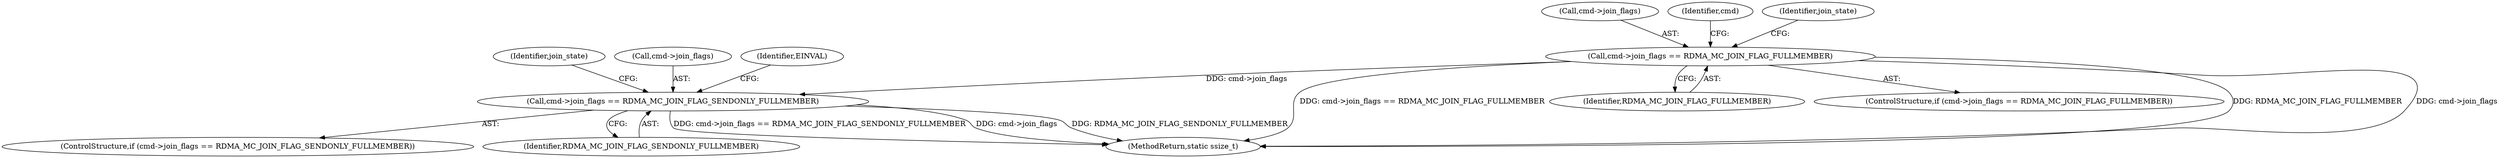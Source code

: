 digraph "0_linux_cb2595c1393b4a5211534e6f0a0fbad369e21ad8_0@pointer" {
"1000138" [label="(Call,cmd->join_flags == RDMA_MC_JOIN_FLAG_FULLMEMBER)"];
"1000149" [label="(Call,cmd->join_flags == RDMA_MC_JOIN_FLAG_SENDONLY_FULLMEMBER)"];
"1000139" [label="(Call,cmd->join_flags)"];
"1000153" [label="(Identifier,RDMA_MC_JOIN_FLAG_SENDONLY_FULLMEMBER)"];
"1000155" [label="(Identifier,join_state)"];
"1000150" [label="(Call,cmd->join_flags)"];
"1000319" [label="(MethodReturn,static ssize_t)"];
"1000161" [label="(Identifier,EINVAL)"];
"1000142" [label="(Identifier,RDMA_MC_JOIN_FLAG_FULLMEMBER)"];
"1000151" [label="(Identifier,cmd)"];
"1000148" [label="(ControlStructure,if (cmd->join_flags == RDMA_MC_JOIN_FLAG_SENDONLY_FULLMEMBER))"];
"1000138" [label="(Call,cmd->join_flags == RDMA_MC_JOIN_FLAG_FULLMEMBER)"];
"1000149" [label="(Call,cmd->join_flags == RDMA_MC_JOIN_FLAG_SENDONLY_FULLMEMBER)"];
"1000137" [label="(ControlStructure,if (cmd->join_flags == RDMA_MC_JOIN_FLAG_FULLMEMBER))"];
"1000144" [label="(Identifier,join_state)"];
"1000138" -> "1000137"  [label="AST: "];
"1000138" -> "1000142"  [label="CFG: "];
"1000139" -> "1000138"  [label="AST: "];
"1000142" -> "1000138"  [label="AST: "];
"1000144" -> "1000138"  [label="CFG: "];
"1000151" -> "1000138"  [label="CFG: "];
"1000138" -> "1000319"  [label="DDG: RDMA_MC_JOIN_FLAG_FULLMEMBER"];
"1000138" -> "1000319"  [label="DDG: cmd->join_flags"];
"1000138" -> "1000319"  [label="DDG: cmd->join_flags == RDMA_MC_JOIN_FLAG_FULLMEMBER"];
"1000138" -> "1000149"  [label="DDG: cmd->join_flags"];
"1000149" -> "1000148"  [label="AST: "];
"1000149" -> "1000153"  [label="CFG: "];
"1000150" -> "1000149"  [label="AST: "];
"1000153" -> "1000149"  [label="AST: "];
"1000155" -> "1000149"  [label="CFG: "];
"1000161" -> "1000149"  [label="CFG: "];
"1000149" -> "1000319"  [label="DDG: RDMA_MC_JOIN_FLAG_SENDONLY_FULLMEMBER"];
"1000149" -> "1000319"  [label="DDG: cmd->join_flags == RDMA_MC_JOIN_FLAG_SENDONLY_FULLMEMBER"];
"1000149" -> "1000319"  [label="DDG: cmd->join_flags"];
}
